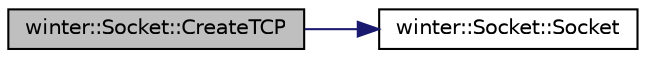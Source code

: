 digraph "winter::Socket::CreateTCP"
{
 // LATEX_PDF_SIZE
  edge [fontname="Helvetica",fontsize="10",labelfontname="Helvetica",labelfontsize="10"];
  node [fontname="Helvetica",fontsize="10",shape=record];
  rankdir="LR";
  Node1 [label="winter::Socket::CreateTCP",height=0.2,width=0.4,color="black", fillcolor="grey75", style="filled", fontcolor="black",tooltip="创建TCP Socket(满足地址类型)"];
  Node1 -> Node2 [color="midnightblue",fontsize="10",style="solid",fontname="Helvetica"];
  Node2 [label="winter::Socket::Socket",height=0.2,width=0.4,color="black", fillcolor="white", style="filled",URL="$classwinter_1_1Socket.html#a4a3ddfb5115035765347d566ac5da786",tooltip="Socket构造函数"];
}
